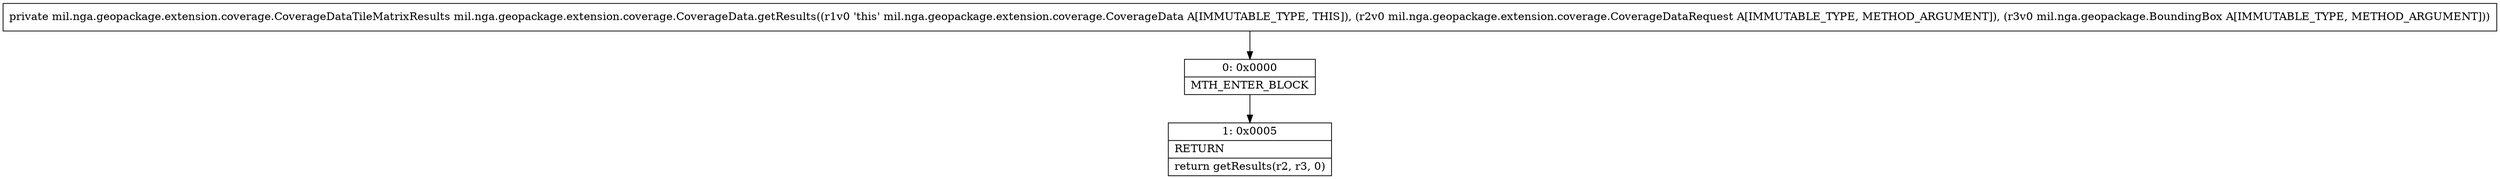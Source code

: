 digraph "CFG formil.nga.geopackage.extension.coverage.CoverageData.getResults(Lmil\/nga\/geopackage\/extension\/coverage\/CoverageDataRequest;Lmil\/nga\/geopackage\/BoundingBox;)Lmil\/nga\/geopackage\/extension\/coverage\/CoverageDataTileMatrixResults;" {
Node_0 [shape=record,label="{0\:\ 0x0000|MTH_ENTER_BLOCK\l}"];
Node_1 [shape=record,label="{1\:\ 0x0005|RETURN\l|return getResults(r2, r3, 0)\l}"];
MethodNode[shape=record,label="{private mil.nga.geopackage.extension.coverage.CoverageDataTileMatrixResults mil.nga.geopackage.extension.coverage.CoverageData.getResults((r1v0 'this' mil.nga.geopackage.extension.coverage.CoverageData A[IMMUTABLE_TYPE, THIS]), (r2v0 mil.nga.geopackage.extension.coverage.CoverageDataRequest A[IMMUTABLE_TYPE, METHOD_ARGUMENT]), (r3v0 mil.nga.geopackage.BoundingBox A[IMMUTABLE_TYPE, METHOD_ARGUMENT])) }"];
MethodNode -> Node_0;
Node_0 -> Node_1;
}

